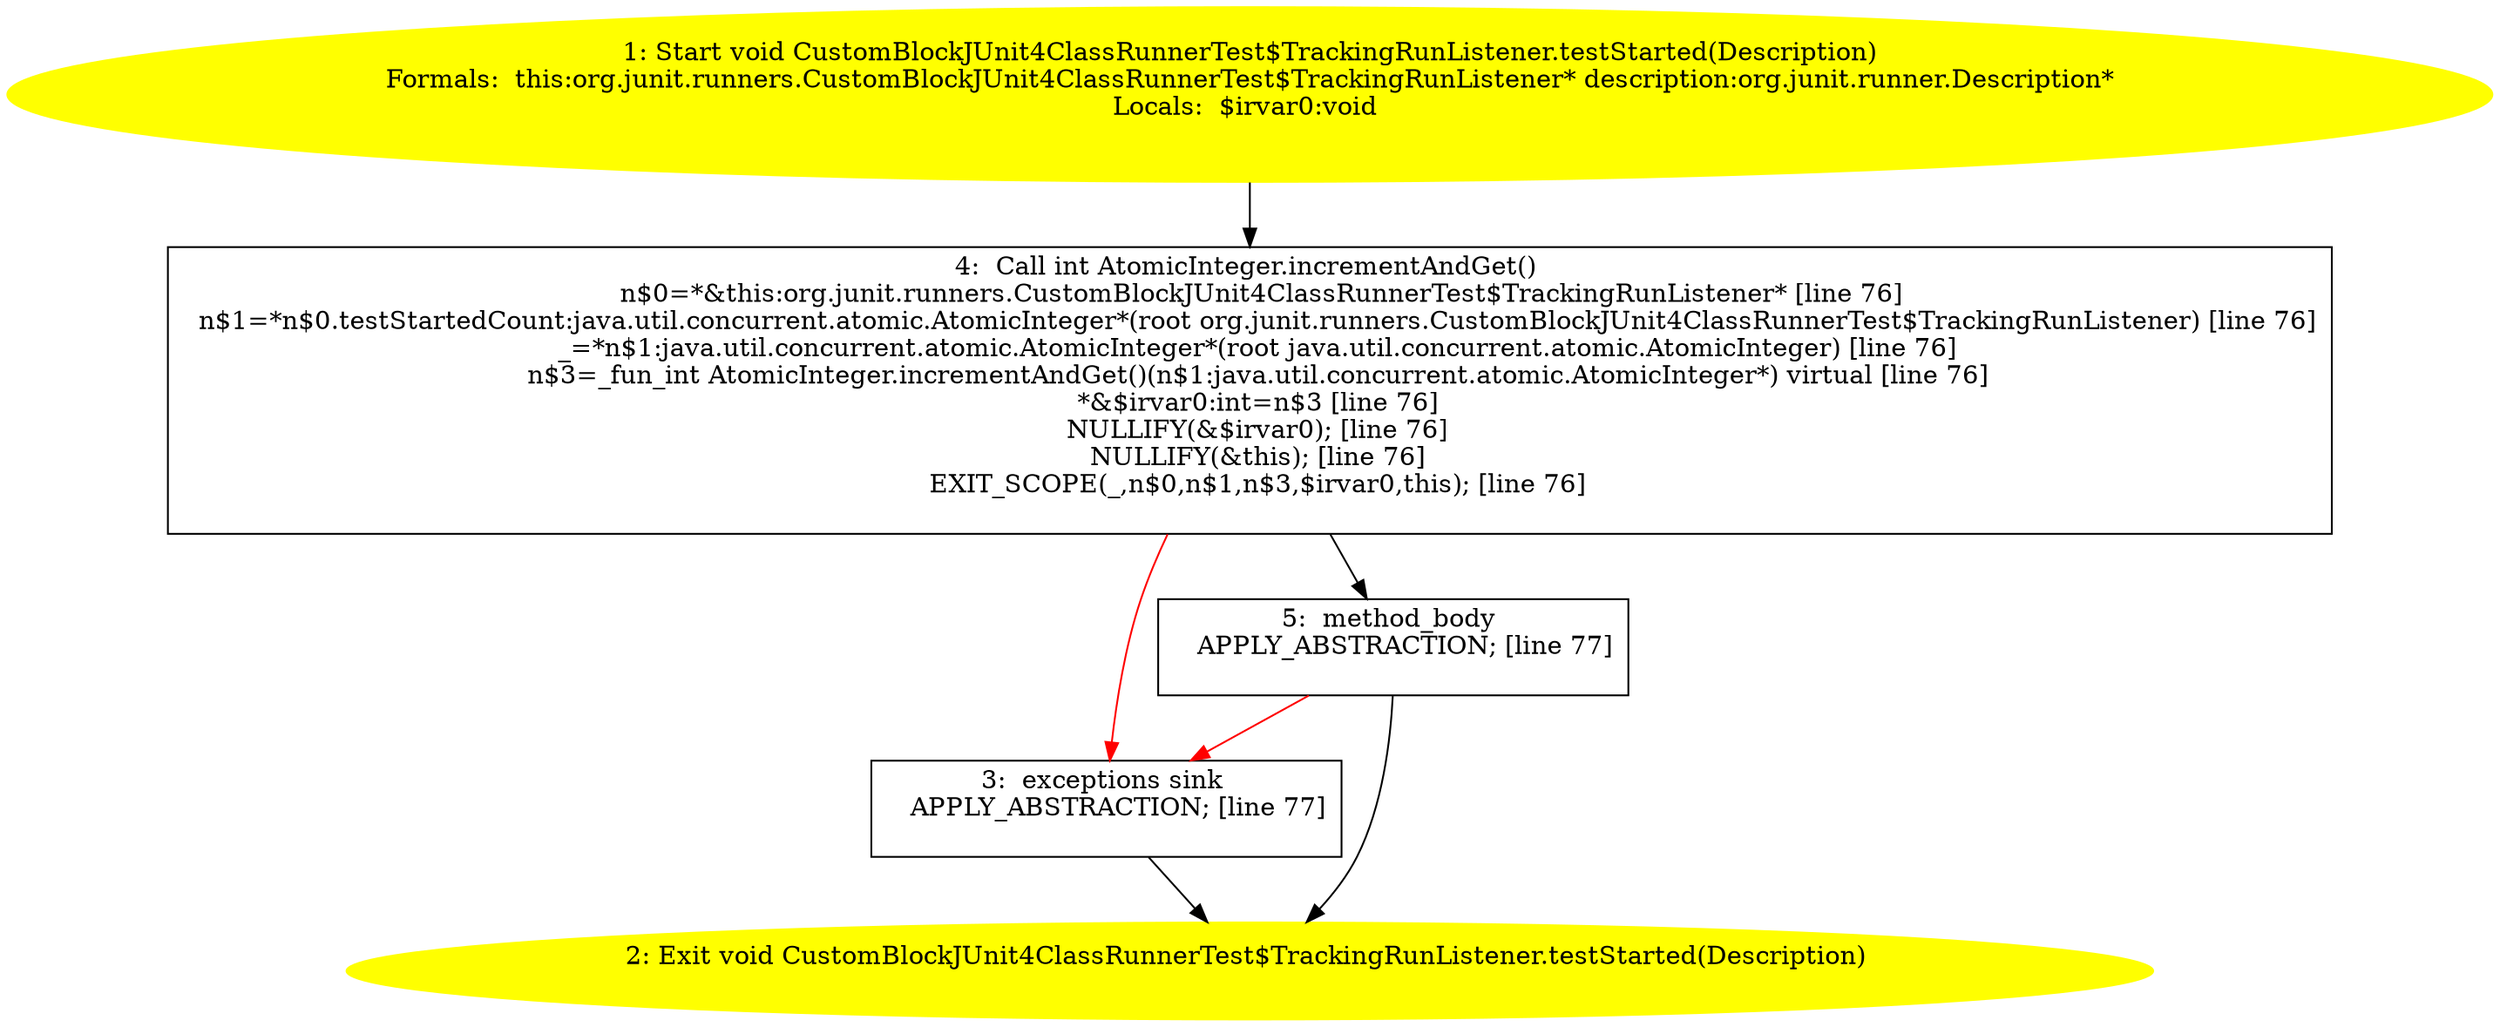 /* @generated */
digraph cfg {
"org.junit.runners.CustomBlockJUnit4ClassRunnerTest$TrackingRunListener.testStarted(org.junit.runner..18cfbc07091ee56b5cc85d90535e608e_1" [label="1: Start void CustomBlockJUnit4ClassRunnerTest$TrackingRunListener.testStarted(Description)\nFormals:  this:org.junit.runners.CustomBlockJUnit4ClassRunnerTest$TrackingRunListener* description:org.junit.runner.Description*\nLocals:  $irvar0:void \n  " color=yellow style=filled]
	

	 "org.junit.runners.CustomBlockJUnit4ClassRunnerTest$TrackingRunListener.testStarted(org.junit.runner..18cfbc07091ee56b5cc85d90535e608e_1" -> "org.junit.runners.CustomBlockJUnit4ClassRunnerTest$TrackingRunListener.testStarted(org.junit.runner..18cfbc07091ee56b5cc85d90535e608e_4" ;
"org.junit.runners.CustomBlockJUnit4ClassRunnerTest$TrackingRunListener.testStarted(org.junit.runner..18cfbc07091ee56b5cc85d90535e608e_2" [label="2: Exit void CustomBlockJUnit4ClassRunnerTest$TrackingRunListener.testStarted(Description) \n  " color=yellow style=filled]
	

"org.junit.runners.CustomBlockJUnit4ClassRunnerTest$TrackingRunListener.testStarted(org.junit.runner..18cfbc07091ee56b5cc85d90535e608e_3" [label="3:  exceptions sink \n   APPLY_ABSTRACTION; [line 77]\n " shape="box"]
	

	 "org.junit.runners.CustomBlockJUnit4ClassRunnerTest$TrackingRunListener.testStarted(org.junit.runner..18cfbc07091ee56b5cc85d90535e608e_3" -> "org.junit.runners.CustomBlockJUnit4ClassRunnerTest$TrackingRunListener.testStarted(org.junit.runner..18cfbc07091ee56b5cc85d90535e608e_2" ;
"org.junit.runners.CustomBlockJUnit4ClassRunnerTest$TrackingRunListener.testStarted(org.junit.runner..18cfbc07091ee56b5cc85d90535e608e_4" [label="4:  Call int AtomicInteger.incrementAndGet() \n   n$0=*&this:org.junit.runners.CustomBlockJUnit4ClassRunnerTest$TrackingRunListener* [line 76]\n  n$1=*n$0.testStartedCount:java.util.concurrent.atomic.AtomicInteger*(root org.junit.runners.CustomBlockJUnit4ClassRunnerTest$TrackingRunListener) [line 76]\n  _=*n$1:java.util.concurrent.atomic.AtomicInteger*(root java.util.concurrent.atomic.AtomicInteger) [line 76]\n  n$3=_fun_int AtomicInteger.incrementAndGet()(n$1:java.util.concurrent.atomic.AtomicInteger*) virtual [line 76]\n  *&$irvar0:int=n$3 [line 76]\n  NULLIFY(&$irvar0); [line 76]\n  NULLIFY(&this); [line 76]\n  EXIT_SCOPE(_,n$0,n$1,n$3,$irvar0,this); [line 76]\n " shape="box"]
	

	 "org.junit.runners.CustomBlockJUnit4ClassRunnerTest$TrackingRunListener.testStarted(org.junit.runner..18cfbc07091ee56b5cc85d90535e608e_4" -> "org.junit.runners.CustomBlockJUnit4ClassRunnerTest$TrackingRunListener.testStarted(org.junit.runner..18cfbc07091ee56b5cc85d90535e608e_5" ;
	 "org.junit.runners.CustomBlockJUnit4ClassRunnerTest$TrackingRunListener.testStarted(org.junit.runner..18cfbc07091ee56b5cc85d90535e608e_4" -> "org.junit.runners.CustomBlockJUnit4ClassRunnerTest$TrackingRunListener.testStarted(org.junit.runner..18cfbc07091ee56b5cc85d90535e608e_3" [color="red" ];
"org.junit.runners.CustomBlockJUnit4ClassRunnerTest$TrackingRunListener.testStarted(org.junit.runner..18cfbc07091ee56b5cc85d90535e608e_5" [label="5:  method_body \n   APPLY_ABSTRACTION; [line 77]\n " shape="box"]
	

	 "org.junit.runners.CustomBlockJUnit4ClassRunnerTest$TrackingRunListener.testStarted(org.junit.runner..18cfbc07091ee56b5cc85d90535e608e_5" -> "org.junit.runners.CustomBlockJUnit4ClassRunnerTest$TrackingRunListener.testStarted(org.junit.runner..18cfbc07091ee56b5cc85d90535e608e_2" ;
	 "org.junit.runners.CustomBlockJUnit4ClassRunnerTest$TrackingRunListener.testStarted(org.junit.runner..18cfbc07091ee56b5cc85d90535e608e_5" -> "org.junit.runners.CustomBlockJUnit4ClassRunnerTest$TrackingRunListener.testStarted(org.junit.runner..18cfbc07091ee56b5cc85d90535e608e_3" [color="red" ];
}
